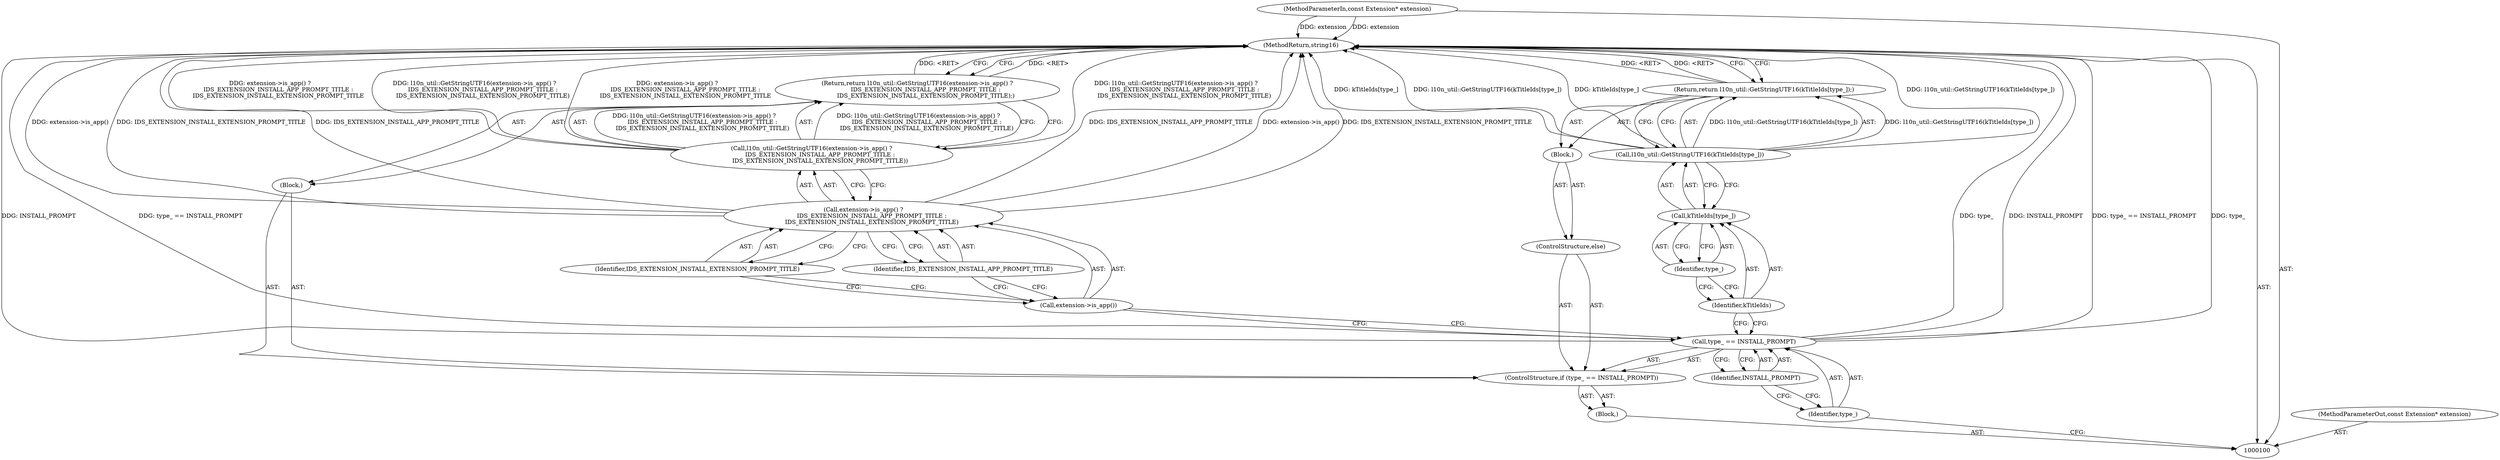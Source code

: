 digraph "0_Chrome_6b5f83842b5edb5d4bd6684b196b3630c6769731_1" {
"1000121" [label="(MethodReturn,string16)"];
"1000102" [label="(Block,)"];
"1000101" [label="(MethodParameterIn,const Extension* extension)"];
"1000150" [label="(MethodParameterOut,const Extension* extension)"];
"1000106" [label="(Identifier,INSTALL_PROMPT)"];
"1000103" [label="(ControlStructure,if (type_ == INSTALL_PROMPT))"];
"1000107" [label="(Block,)"];
"1000104" [label="(Call,type_ == INSTALL_PROMPT)"];
"1000105" [label="(Identifier,type_)"];
"1000109" [label="(Call,l10n_util::GetStringUTF16(extension->is_app() ?\n         IDS_EXTENSION_INSTALL_APP_PROMPT_TITLE :\n         IDS_EXTENSION_INSTALL_EXTENSION_PROMPT_TITLE))"];
"1000110" [label="(Call,extension->is_app() ?\n         IDS_EXTENSION_INSTALL_APP_PROMPT_TITLE :\n         IDS_EXTENSION_INSTALL_EXTENSION_PROMPT_TITLE)"];
"1000111" [label="(Call,extension->is_app())"];
"1000108" [label="(Return,return l10n_util::GetStringUTF16(extension->is_app() ?\n         IDS_EXTENSION_INSTALL_APP_PROMPT_TITLE :\n         IDS_EXTENSION_INSTALL_EXTENSION_PROMPT_TITLE);)"];
"1000112" [label="(Identifier,IDS_EXTENSION_INSTALL_APP_PROMPT_TITLE)"];
"1000113" [label="(Identifier,IDS_EXTENSION_INSTALL_EXTENSION_PROMPT_TITLE)"];
"1000115" [label="(Block,)"];
"1000114" [label="(ControlStructure,else)"];
"1000117" [label="(Call,l10n_util::GetStringUTF16(kTitleIds[type_]))"];
"1000118" [label="(Call,kTitleIds[type_])"];
"1000119" [label="(Identifier,kTitleIds)"];
"1000120" [label="(Identifier,type_)"];
"1000116" [label="(Return,return l10n_util::GetStringUTF16(kTitleIds[type_]);)"];
"1000121" -> "1000100"  [label="AST: "];
"1000121" -> "1000108"  [label="CFG: "];
"1000121" -> "1000116"  [label="CFG: "];
"1000116" -> "1000121"  [label="DDG: <RET>"];
"1000108" -> "1000121"  [label="DDG: <RET>"];
"1000117" -> "1000121"  [label="DDG: l10n_util::GetStringUTF16(kTitleIds[type_])"];
"1000117" -> "1000121"  [label="DDG: kTitleIds[type_]"];
"1000104" -> "1000121"  [label="DDG: type_ == INSTALL_PROMPT"];
"1000104" -> "1000121"  [label="DDG: type_"];
"1000104" -> "1000121"  [label="DDG: INSTALL_PROMPT"];
"1000110" -> "1000121"  [label="DDG: IDS_EXTENSION_INSTALL_APP_PROMPT_TITLE"];
"1000110" -> "1000121"  [label="DDG: extension->is_app()"];
"1000110" -> "1000121"  [label="DDG: IDS_EXTENSION_INSTALL_EXTENSION_PROMPT_TITLE"];
"1000101" -> "1000121"  [label="DDG: extension"];
"1000109" -> "1000121"  [label="DDG: extension->is_app() ?\n         IDS_EXTENSION_INSTALL_APP_PROMPT_TITLE :\n         IDS_EXTENSION_INSTALL_EXTENSION_PROMPT_TITLE"];
"1000109" -> "1000121"  [label="DDG: l10n_util::GetStringUTF16(extension->is_app() ?\n         IDS_EXTENSION_INSTALL_APP_PROMPT_TITLE :\n         IDS_EXTENSION_INSTALL_EXTENSION_PROMPT_TITLE)"];
"1000102" -> "1000100"  [label="AST: "];
"1000103" -> "1000102"  [label="AST: "];
"1000101" -> "1000100"  [label="AST: "];
"1000101" -> "1000121"  [label="DDG: extension"];
"1000150" -> "1000100"  [label="AST: "];
"1000106" -> "1000104"  [label="AST: "];
"1000106" -> "1000105"  [label="CFG: "];
"1000104" -> "1000106"  [label="CFG: "];
"1000103" -> "1000102"  [label="AST: "];
"1000104" -> "1000103"  [label="AST: "];
"1000107" -> "1000103"  [label="AST: "];
"1000114" -> "1000103"  [label="AST: "];
"1000107" -> "1000103"  [label="AST: "];
"1000108" -> "1000107"  [label="AST: "];
"1000104" -> "1000103"  [label="AST: "];
"1000104" -> "1000106"  [label="CFG: "];
"1000105" -> "1000104"  [label="AST: "];
"1000106" -> "1000104"  [label="AST: "];
"1000111" -> "1000104"  [label="CFG: "];
"1000119" -> "1000104"  [label="CFG: "];
"1000104" -> "1000121"  [label="DDG: type_ == INSTALL_PROMPT"];
"1000104" -> "1000121"  [label="DDG: type_"];
"1000104" -> "1000121"  [label="DDG: INSTALL_PROMPT"];
"1000105" -> "1000104"  [label="AST: "];
"1000105" -> "1000100"  [label="CFG: "];
"1000106" -> "1000105"  [label="CFG: "];
"1000109" -> "1000108"  [label="AST: "];
"1000109" -> "1000110"  [label="CFG: "];
"1000110" -> "1000109"  [label="AST: "];
"1000108" -> "1000109"  [label="CFG: "];
"1000109" -> "1000121"  [label="DDG: extension->is_app() ?\n         IDS_EXTENSION_INSTALL_APP_PROMPT_TITLE :\n         IDS_EXTENSION_INSTALL_EXTENSION_PROMPT_TITLE"];
"1000109" -> "1000121"  [label="DDG: l10n_util::GetStringUTF16(extension->is_app() ?\n         IDS_EXTENSION_INSTALL_APP_PROMPT_TITLE :\n         IDS_EXTENSION_INSTALL_EXTENSION_PROMPT_TITLE)"];
"1000109" -> "1000108"  [label="DDG: l10n_util::GetStringUTF16(extension->is_app() ?\n         IDS_EXTENSION_INSTALL_APP_PROMPT_TITLE :\n         IDS_EXTENSION_INSTALL_EXTENSION_PROMPT_TITLE)"];
"1000110" -> "1000109"  [label="AST: "];
"1000110" -> "1000112"  [label="CFG: "];
"1000110" -> "1000113"  [label="CFG: "];
"1000111" -> "1000110"  [label="AST: "];
"1000112" -> "1000110"  [label="AST: "];
"1000113" -> "1000110"  [label="AST: "];
"1000109" -> "1000110"  [label="CFG: "];
"1000110" -> "1000121"  [label="DDG: IDS_EXTENSION_INSTALL_APP_PROMPT_TITLE"];
"1000110" -> "1000121"  [label="DDG: extension->is_app()"];
"1000110" -> "1000121"  [label="DDG: IDS_EXTENSION_INSTALL_EXTENSION_PROMPT_TITLE"];
"1000111" -> "1000110"  [label="AST: "];
"1000111" -> "1000104"  [label="CFG: "];
"1000112" -> "1000111"  [label="CFG: "];
"1000113" -> "1000111"  [label="CFG: "];
"1000108" -> "1000107"  [label="AST: "];
"1000108" -> "1000109"  [label="CFG: "];
"1000109" -> "1000108"  [label="AST: "];
"1000121" -> "1000108"  [label="CFG: "];
"1000108" -> "1000121"  [label="DDG: <RET>"];
"1000109" -> "1000108"  [label="DDG: l10n_util::GetStringUTF16(extension->is_app() ?\n         IDS_EXTENSION_INSTALL_APP_PROMPT_TITLE :\n         IDS_EXTENSION_INSTALL_EXTENSION_PROMPT_TITLE)"];
"1000112" -> "1000110"  [label="AST: "];
"1000112" -> "1000111"  [label="CFG: "];
"1000110" -> "1000112"  [label="CFG: "];
"1000113" -> "1000110"  [label="AST: "];
"1000113" -> "1000111"  [label="CFG: "];
"1000110" -> "1000113"  [label="CFG: "];
"1000115" -> "1000114"  [label="AST: "];
"1000116" -> "1000115"  [label="AST: "];
"1000114" -> "1000103"  [label="AST: "];
"1000115" -> "1000114"  [label="AST: "];
"1000117" -> "1000116"  [label="AST: "];
"1000117" -> "1000118"  [label="CFG: "];
"1000118" -> "1000117"  [label="AST: "];
"1000116" -> "1000117"  [label="CFG: "];
"1000117" -> "1000121"  [label="DDG: l10n_util::GetStringUTF16(kTitleIds[type_])"];
"1000117" -> "1000121"  [label="DDG: kTitleIds[type_]"];
"1000117" -> "1000116"  [label="DDG: l10n_util::GetStringUTF16(kTitleIds[type_])"];
"1000118" -> "1000117"  [label="AST: "];
"1000118" -> "1000120"  [label="CFG: "];
"1000119" -> "1000118"  [label="AST: "];
"1000120" -> "1000118"  [label="AST: "];
"1000117" -> "1000118"  [label="CFG: "];
"1000119" -> "1000118"  [label="AST: "];
"1000119" -> "1000104"  [label="CFG: "];
"1000120" -> "1000119"  [label="CFG: "];
"1000120" -> "1000118"  [label="AST: "];
"1000120" -> "1000119"  [label="CFG: "];
"1000118" -> "1000120"  [label="CFG: "];
"1000116" -> "1000115"  [label="AST: "];
"1000116" -> "1000117"  [label="CFG: "];
"1000117" -> "1000116"  [label="AST: "];
"1000121" -> "1000116"  [label="CFG: "];
"1000116" -> "1000121"  [label="DDG: <RET>"];
"1000117" -> "1000116"  [label="DDG: l10n_util::GetStringUTF16(kTitleIds[type_])"];
}
